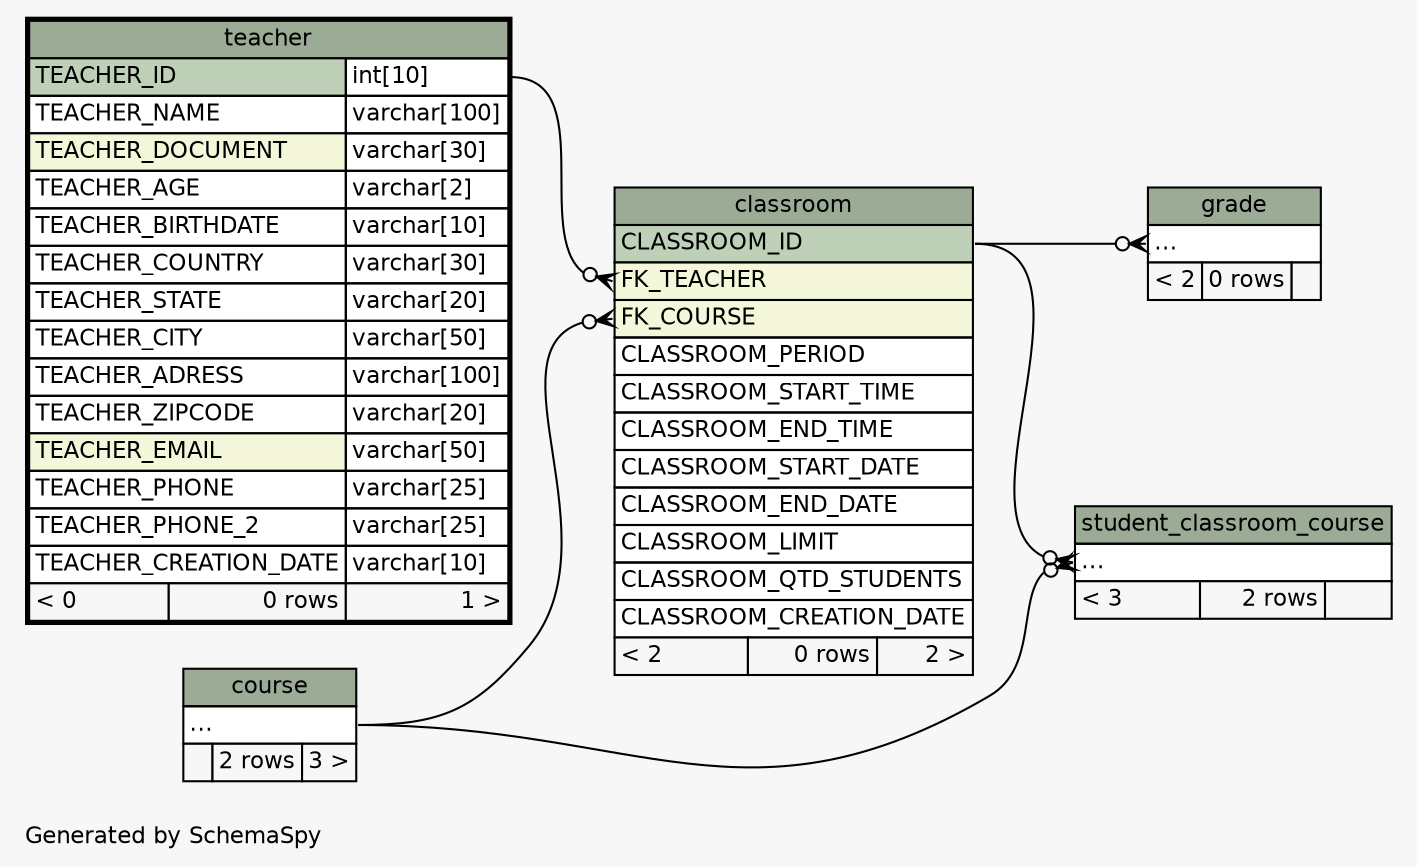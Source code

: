 // dot 7.1.0 on Windows 11 10.0
// SchemaSpy rev 590
digraph "twoDegreesRelationshipsDiagram" {
  graph [
    rankdir="RL"
    bgcolor="#f7f7f7"
    label="\nGenerated by SchemaSpy"
    labeljust="l"
    nodesep="0.18"
    ranksep="0.46"
    fontname="Helvetica"
    fontsize="11"
  ];
  node [
    fontname="Helvetica"
    fontsize="11"
    shape="plaintext"
  ];
  edge [
    arrowsize="0.8"
  ];
  "classroom":"FK_COURSE":w -> "course":"elipses":e [arrowhead=none dir=back arrowtail=crowodot];
  "classroom":"FK_TEACHER":w -> "teacher":"TEACHER_ID.type":e [arrowhead=none dir=back arrowtail=crowodot];
  "grade":"elipses":w -> "classroom":"CLASSROOM_ID":e [arrowhead=none dir=back arrowtail=crowodot];
  "student_classroom_course":"elipses":w -> "classroom":"CLASSROOM_ID":e [arrowhead=none dir=back arrowtail=crowodot];
  "student_classroom_course":"elipses":w -> "course":"elipses":e [arrowhead=none dir=back arrowtail=crowodot];
  "classroom" [
    label=<
    <TABLE BORDER="0" CELLBORDER="1" CELLSPACING="0" BGCOLOR="#ffffff">
      <TR><TD COLSPAN="3" BGCOLOR="#9bab96" ALIGN="CENTER">classroom</TD></TR>
      <TR><TD PORT="CLASSROOM_ID" COLSPAN="3" BGCOLOR="#bed1b8" ALIGN="LEFT">CLASSROOM_ID</TD></TR>
      <TR><TD PORT="FK_TEACHER" COLSPAN="3" BGCOLOR="#f4f7da" ALIGN="LEFT">FK_TEACHER</TD></TR>
      <TR><TD PORT="FK_COURSE" COLSPAN="3" BGCOLOR="#f4f7da" ALIGN="LEFT">FK_COURSE</TD></TR>
      <TR><TD PORT="CLASSROOM_PERIOD" COLSPAN="3" ALIGN="LEFT">CLASSROOM_PERIOD</TD></TR>
      <TR><TD PORT="CLASSROOM_START_TIME" COLSPAN="3" ALIGN="LEFT">CLASSROOM_START_TIME</TD></TR>
      <TR><TD PORT="CLASSROOM_END_TIME" COLSPAN="3" ALIGN="LEFT">CLASSROOM_END_TIME</TD></TR>
      <TR><TD PORT="CLASSROOM_START_DATE" COLSPAN="3" ALIGN="LEFT">CLASSROOM_START_DATE</TD></TR>
      <TR><TD PORT="CLASSROOM_END_DATE" COLSPAN="3" ALIGN="LEFT">CLASSROOM_END_DATE</TD></TR>
      <TR><TD PORT="CLASSROOM_LIMIT" COLSPAN="3" ALIGN="LEFT">CLASSROOM_LIMIT</TD></TR>
      <TR><TD PORT="CLASSROOM_QTD_STUDENTS" COLSPAN="3" ALIGN="LEFT">CLASSROOM_QTD_STUDENTS</TD></TR>
      <TR><TD PORT="CLASSROOM_CREATION_DATE" COLSPAN="3" ALIGN="LEFT">CLASSROOM_CREATION_DATE</TD></TR>
      <TR><TD ALIGN="LEFT" BGCOLOR="#f7f7f7">&lt; 2</TD><TD ALIGN="RIGHT" BGCOLOR="#f7f7f7">0 rows</TD><TD ALIGN="RIGHT" BGCOLOR="#f7f7f7">2 &gt;</TD></TR>
    </TABLE>>
    URL="classroom.html"
    tooltip="classroom"
  ];
  "course" [
    label=<
    <TABLE BORDER="0" CELLBORDER="1" CELLSPACING="0" BGCOLOR="#ffffff">
      <TR><TD COLSPAN="3" BGCOLOR="#9bab96" ALIGN="CENTER">course</TD></TR>
      <TR><TD PORT="elipses" COLSPAN="3" ALIGN="LEFT">...</TD></TR>
      <TR><TD ALIGN="LEFT" BGCOLOR="#f7f7f7">  </TD><TD ALIGN="RIGHT" BGCOLOR="#f7f7f7">2 rows</TD><TD ALIGN="RIGHT" BGCOLOR="#f7f7f7">3 &gt;</TD></TR>
    </TABLE>>
    URL="course.html"
    tooltip="course"
  ];
  "grade" [
    label=<
    <TABLE BORDER="0" CELLBORDER="1" CELLSPACING="0" BGCOLOR="#ffffff">
      <TR><TD COLSPAN="3" BGCOLOR="#9bab96" ALIGN="CENTER">grade</TD></TR>
      <TR><TD PORT="elipses" COLSPAN="3" ALIGN="LEFT">...</TD></TR>
      <TR><TD ALIGN="LEFT" BGCOLOR="#f7f7f7">&lt; 2</TD><TD ALIGN="RIGHT" BGCOLOR="#f7f7f7">0 rows</TD><TD ALIGN="RIGHT" BGCOLOR="#f7f7f7">  </TD></TR>
    </TABLE>>
    URL="grade.html"
    tooltip="grade"
  ];
  "student_classroom_course" [
    label=<
    <TABLE BORDER="0" CELLBORDER="1" CELLSPACING="0" BGCOLOR="#ffffff">
      <TR><TD COLSPAN="3" BGCOLOR="#9bab96" ALIGN="CENTER">student_classroom_course</TD></TR>
      <TR><TD PORT="elipses" COLSPAN="3" ALIGN="LEFT">...</TD></TR>
      <TR><TD ALIGN="LEFT" BGCOLOR="#f7f7f7">&lt; 3</TD><TD ALIGN="RIGHT" BGCOLOR="#f7f7f7">2 rows</TD><TD ALIGN="RIGHT" BGCOLOR="#f7f7f7">  </TD></TR>
    </TABLE>>
    URL="student_classroom_course.html"
    tooltip="student_classroom_course"
  ];
  "teacher" [
    label=<
    <TABLE BORDER="2" CELLBORDER="1" CELLSPACING="0" BGCOLOR="#ffffff">
      <TR><TD COLSPAN="3" BGCOLOR="#9bab96" ALIGN="CENTER">teacher</TD></TR>
      <TR><TD PORT="TEACHER_ID" COLSPAN="2" BGCOLOR="#bed1b8" ALIGN="LEFT">TEACHER_ID</TD><TD PORT="TEACHER_ID.type" ALIGN="LEFT">int[10]</TD></TR>
      <TR><TD PORT="TEACHER_NAME" COLSPAN="2" ALIGN="LEFT">TEACHER_NAME</TD><TD PORT="TEACHER_NAME.type" ALIGN="LEFT">varchar[100]</TD></TR>
      <TR><TD PORT="TEACHER_DOCUMENT" COLSPAN="2" BGCOLOR="#f4f7da" ALIGN="LEFT">TEACHER_DOCUMENT</TD><TD PORT="TEACHER_DOCUMENT.type" ALIGN="LEFT">varchar[30]</TD></TR>
      <TR><TD PORT="TEACHER_AGE" COLSPAN="2" ALIGN="LEFT">TEACHER_AGE</TD><TD PORT="TEACHER_AGE.type" ALIGN="LEFT">varchar[2]</TD></TR>
      <TR><TD PORT="TEACHER_BIRTHDATE" COLSPAN="2" ALIGN="LEFT">TEACHER_BIRTHDATE</TD><TD PORT="TEACHER_BIRTHDATE.type" ALIGN="LEFT">varchar[10]</TD></TR>
      <TR><TD PORT="TEACHER_COUNTRY" COLSPAN="2" ALIGN="LEFT">TEACHER_COUNTRY</TD><TD PORT="TEACHER_COUNTRY.type" ALIGN="LEFT">varchar[30]</TD></TR>
      <TR><TD PORT="TEACHER_STATE" COLSPAN="2" ALIGN="LEFT">TEACHER_STATE</TD><TD PORT="TEACHER_STATE.type" ALIGN="LEFT">varchar[20]</TD></TR>
      <TR><TD PORT="TEACHER_CITY" COLSPAN="2" ALIGN="LEFT">TEACHER_CITY</TD><TD PORT="TEACHER_CITY.type" ALIGN="LEFT">varchar[50]</TD></TR>
      <TR><TD PORT="TEACHER_ADRESS" COLSPAN="2" ALIGN="LEFT">TEACHER_ADRESS</TD><TD PORT="TEACHER_ADRESS.type" ALIGN="LEFT">varchar[100]</TD></TR>
      <TR><TD PORT="TEACHER_ZIPCODE" COLSPAN="2" ALIGN="LEFT">TEACHER_ZIPCODE</TD><TD PORT="TEACHER_ZIPCODE.type" ALIGN="LEFT">varchar[20]</TD></TR>
      <TR><TD PORT="TEACHER_EMAIL" COLSPAN="2" BGCOLOR="#f4f7da" ALIGN="LEFT">TEACHER_EMAIL</TD><TD PORT="TEACHER_EMAIL.type" ALIGN="LEFT">varchar[50]</TD></TR>
      <TR><TD PORT="TEACHER_PHONE" COLSPAN="2" ALIGN="LEFT">TEACHER_PHONE</TD><TD PORT="TEACHER_PHONE.type" ALIGN="LEFT">varchar[25]</TD></TR>
      <TR><TD PORT="TEACHER_PHONE_2" COLSPAN="2" ALIGN="LEFT">TEACHER_PHONE_2</TD><TD PORT="TEACHER_PHONE_2.type" ALIGN="LEFT">varchar[25]</TD></TR>
      <TR><TD PORT="TEACHER_CREATION_DATE" COLSPAN="2" ALIGN="LEFT">TEACHER_CREATION_DATE</TD><TD PORT="TEACHER_CREATION_DATE.type" ALIGN="LEFT">varchar[10]</TD></TR>
      <TR><TD ALIGN="LEFT" BGCOLOR="#f7f7f7">&lt; 0</TD><TD ALIGN="RIGHT" BGCOLOR="#f7f7f7">0 rows</TD><TD ALIGN="RIGHT" BGCOLOR="#f7f7f7">1 &gt;</TD></TR>
    </TABLE>>
    URL="teacher.html"
    tooltip="teacher"
  ];
}
